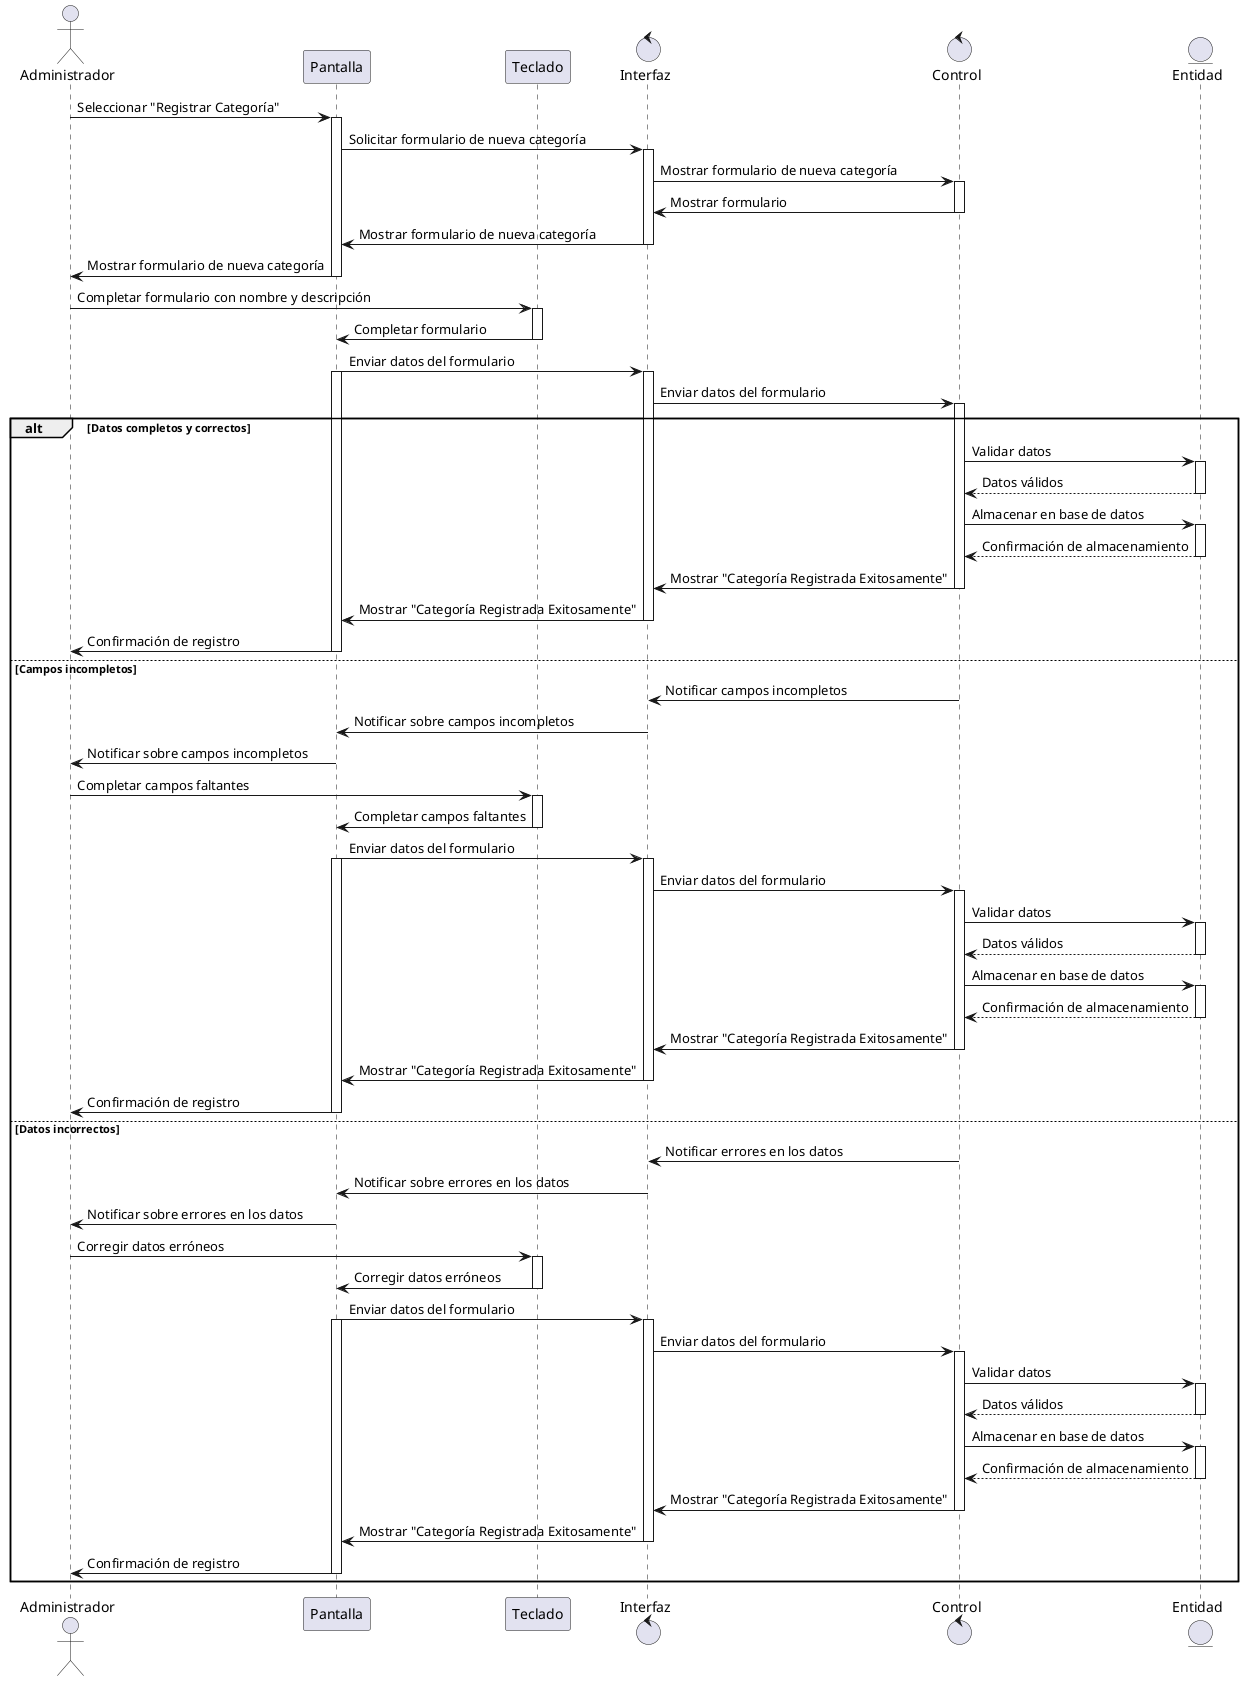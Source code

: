 @startuml "Registrar Categoría"

actor Administrador
participant Pantalla
participant Teclado
control Interfaz
control Control
entity Entidad

Administrador -> Pantalla : Seleccionar "Registrar Categoría"
activate Pantalla

Pantalla -> Interfaz : Solicitar formulario de nueva categoría
activate Interfaz

Interfaz -> Control : Mostrar formulario de nueva categoría
activate Control

Control -> Interfaz : Mostrar formulario
deactivate Control

Interfaz -> Pantalla : Mostrar formulario de nueva categoría
deactivate Interfaz

Pantalla -> Administrador : Mostrar formulario de nueva categoría
deactivate Pantalla

Administrador -> Teclado : Completar formulario con nombre y descripción
activate Teclado

Teclado -> Pantalla : Completar formulario
deactivate Teclado

Pantalla -> Interfaz : Enviar datos del formulario
activate Pantalla
activate Interfaz

Interfaz -> Control : Enviar datos del formulario
activate Control

alt Datos completos y correctos
    Control -> Entidad : Validar datos
    activate Entidad

    Entidad --> Control : Datos válidos
    deactivate Entidad

    Control -> Entidad : Almacenar en base de datos
    activate Entidad

    Entidad --> Control : Confirmación de almacenamiento
    deactivate Entidad

    Control -> Interfaz : Mostrar "Categoría Registrada Exitosamente"
    deactivate Control

    Interfaz -> Pantalla : Mostrar "Categoría Registrada Exitosamente"
    deactivate Interfaz

    Pantalla -> Administrador : Confirmación de registro
    deactivate Pantalla

else Campos incompletos
    Control -> Interfaz : Notificar campos incompletos
    deactivate Control

    Interfaz -> Pantalla : Notificar sobre campos incompletos
    deactivate Interfaz

    Pantalla -> Administrador : Notificar sobre campos incompletos
    deactivate Pantalla

    Administrador -> Teclado : Completar campos faltantes
    activate Teclado

    Teclado -> Pantalla : Completar campos faltantes
    deactivate Teclado

    Pantalla -> Interfaz : Enviar datos del formulario
    activate Pantalla
    activate Interfaz

    Interfaz -> Control : Enviar datos del formulario
    activate Control

    Control -> Entidad : Validar datos
    activate Entidad

    Entidad --> Control : Datos válidos
    deactivate Entidad

    Control -> Entidad : Almacenar en base de datos
    activate Entidad

    Entidad --> Control : Confirmación de almacenamiento
    deactivate Entidad

    Control -> Interfaz : Mostrar "Categoría Registrada Exitosamente"
    deactivate Control

    Interfaz -> Pantalla : Mostrar "Categoría Registrada Exitosamente"
    deactivate Interfaz

    Pantalla -> Administrador : Confirmación de registro
    deactivate Pantalla

else Datos incorrectos
    Control -> Interfaz : Notificar errores en los datos
    deactivate Control

    Interfaz -> Pantalla : Notificar sobre errores en los datos
    deactivate Interfaz

    Pantalla -> Administrador : Notificar sobre errores en los datos
    deactivate Pantalla

    Administrador -> Teclado : Corregir datos erróneos
    activate Teclado

    Teclado -> Pantalla : Corregir datos erróneos
    deactivate Teclado

    Pantalla -> Interfaz : Enviar datos del formulario
    activate Pantalla
    activate Interfaz

    Interfaz -> Control : Enviar datos del formulario
    activate Control

    Control -> Entidad : Validar datos
    activate Entidad

    Entidad --> Control : Datos válidos
    deactivate Entidad

    Control -> Entidad : Almacenar en base de datos
    activate Entidad

    Entidad --> Control : Confirmación de almacenamiento
    deactivate Entidad

    Control -> Interfaz : Mostrar "Categoría Registrada Exitosamente"
    deactivate Control

    Interfaz -> Pantalla : Mostrar "Categoría Registrada Exitosamente"
    deactivate Interfaz

    Pantalla -> Administrador : Confirmación de registro
    deactivate Pantalla

end

@enduml
